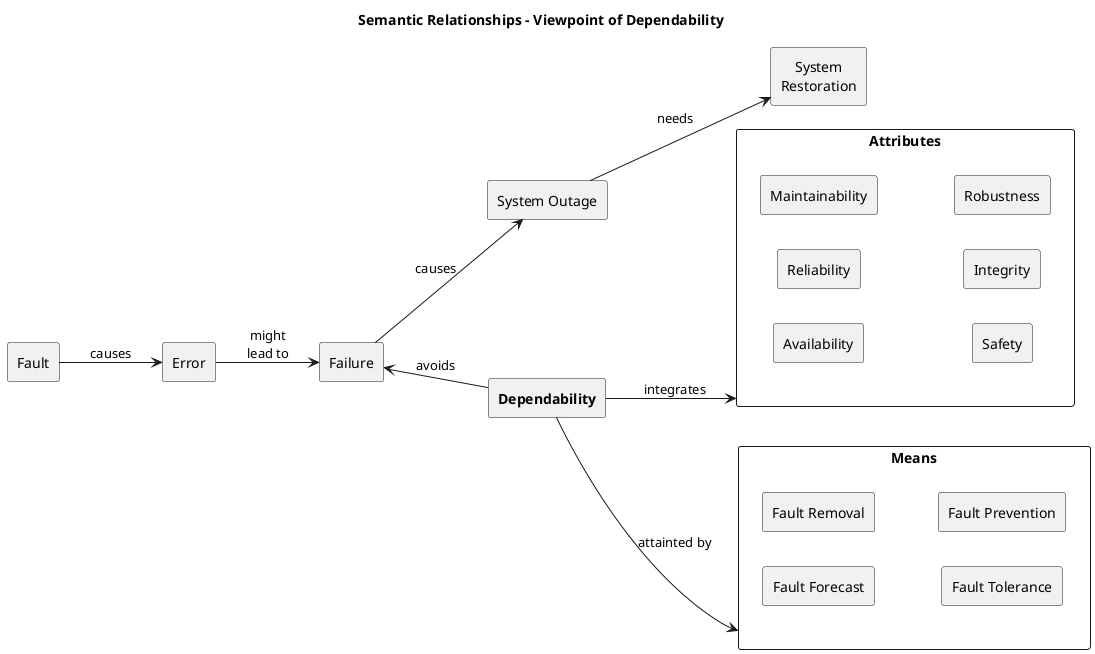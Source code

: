 @startuml
	title Semantic Relationships – Viewpoint of Dependability
	left to right direction
	hide stereotype
		<style>
	.center {
	  HorizontalAlignment center
	}
	.green {
	  FontColor green
	}
	.red {
	  FontColor red
	}
	</style>
	
	' Top-left causal chain
	rectangle "Fault" as fault <<center>>
	rectangle "Error" as error <<center>>
	rectangle "Failure" as failure <<center>>
	rectangle "System Outage" as system_outage <<center>>
	rectangle "System\nRestoration" as system_restoration <<center>>
	
	fault --> error : causes
	error --> failure : might\nlead to
	failure --> system_outage : causes
	system_outage --> system_restoration : needs
	
	' Central concept
	rectangle "<b>Dependability</b>" as dependability <<center>>
	
	failure <-- dependability : avoids
	
	' Attributes of Dependability
	rectangle "Attributes" as attributes {
		rectangle "Availability"
		rectangle "Reliability"
		rectangle "Maintainability"
		rectangle "Safety"
		rectangle "Integrity"
		rectangle "Robustness"
	}
	dependability --> attributes: integrates
	'dependability --> Availability : integrates
	'dependability --> Reliability : integrates
	'dependability --> Maintainability : integrates
	'dependability --> Safety : integrates
	'dependability --> Integrity : integrates
	'dependability --> Robustness : integrates
	
	' Means to attain Dependability
		rectangle "Means" as means {
		rectangle "Fault Forecast" as fault_forecast
		rectangle "Fault Removal" as fault_removal
		rectangle "Fault Tolerance" as fault_tolerance
		rectangle "Fault Prevention" as fault_prevention
	}
	
	dependability --> means: attainted by
	'dependability --> fault_forecast : attained by
	'dependability --> fault_removal : attained by
	'dependability --> fault_tolerance : attained by
	'dependability --> fault_prevention : attained by

@enduml
